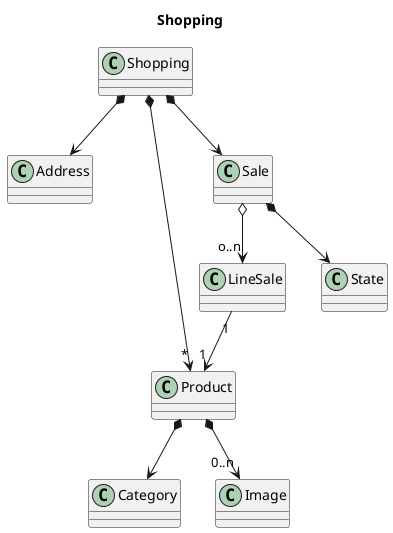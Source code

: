 @startuml Shopping
    title Shopping

    Shopping *--> Address
    Shopping *--> "*" Product
    Shopping *--> Sale

    Product *--> Category
    Product *--> "0..n" Image

    Sale o--> "o..n" LineSale
    Sale *--> State

    LineSale "1" --> "1" Product
@enduml